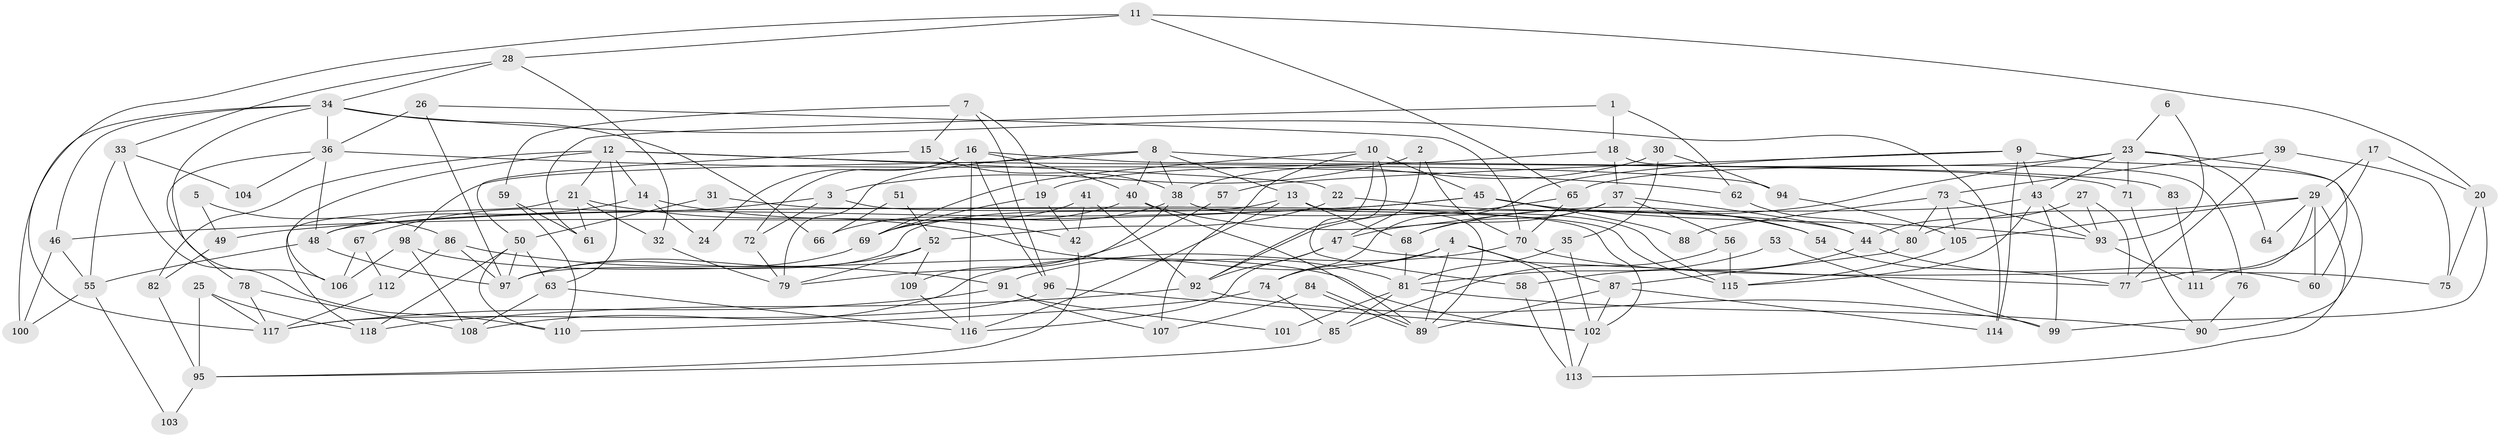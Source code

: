 // coarse degree distribution, {2: 0.2, 4: 0.08571428571428572, 3: 0.17142857142857143, 7: 0.14285714285714285, 6: 0.02857142857142857, 5: 0.17142857142857143, 8: 0.08571428571428572, 12: 0.05714285714285714, 15: 0.02857142857142857, 10: 0.02857142857142857}
// Generated by graph-tools (version 1.1) at 2025/53/03/04/25 21:53:15]
// undirected, 118 vertices, 236 edges
graph export_dot {
graph [start="1"]
  node [color=gray90,style=filled];
  1;
  2;
  3;
  4;
  5;
  6;
  7;
  8;
  9;
  10;
  11;
  12;
  13;
  14;
  15;
  16;
  17;
  18;
  19;
  20;
  21;
  22;
  23;
  24;
  25;
  26;
  27;
  28;
  29;
  30;
  31;
  32;
  33;
  34;
  35;
  36;
  37;
  38;
  39;
  40;
  41;
  42;
  43;
  44;
  45;
  46;
  47;
  48;
  49;
  50;
  51;
  52;
  53;
  54;
  55;
  56;
  57;
  58;
  59;
  60;
  61;
  62;
  63;
  64;
  65;
  66;
  67;
  68;
  69;
  70;
  71;
  72;
  73;
  74;
  75;
  76;
  77;
  78;
  79;
  80;
  81;
  82;
  83;
  84;
  85;
  86;
  87;
  88;
  89;
  90;
  91;
  92;
  93;
  94;
  95;
  96;
  97;
  98;
  99;
  100;
  101;
  102;
  103;
  104;
  105;
  106;
  107;
  108;
  109;
  110;
  111;
  112;
  113;
  114;
  115;
  116;
  117;
  118;
  1 -- 62;
  1 -- 61;
  1 -- 18;
  2 -- 47;
  2 -- 70;
  2 -- 3;
  3 -- 115;
  3 -- 67;
  3 -- 72;
  4 -- 113;
  4 -- 89;
  4 -- 74;
  4 -- 87;
  4 -- 108;
  5 -- 49;
  5 -- 86;
  6 -- 93;
  6 -- 23;
  7 -- 19;
  7 -- 96;
  7 -- 15;
  7 -- 59;
  8 -- 13;
  8 -- 98;
  8 -- 38;
  8 -- 40;
  8 -- 79;
  8 -- 83;
  9 -- 74;
  9 -- 43;
  9 -- 57;
  9 -- 90;
  9 -- 114;
  10 -- 45;
  10 -- 92;
  10 -- 58;
  10 -- 69;
  10 -- 107;
  11 -- 65;
  11 -- 28;
  11 -- 20;
  11 -- 117;
  12 -- 106;
  12 -- 21;
  12 -- 14;
  12 -- 22;
  12 -- 63;
  12 -- 82;
  12 -- 94;
  13 -- 68;
  13 -- 89;
  13 -- 97;
  13 -- 116;
  14 -- 48;
  14 -- 24;
  14 -- 42;
  15 -- 38;
  15 -- 50;
  16 -- 116;
  16 -- 72;
  16 -- 24;
  16 -- 40;
  16 -- 71;
  16 -- 96;
  17 -- 20;
  17 -- 29;
  17 -- 77;
  18 -- 19;
  18 -- 37;
  18 -- 76;
  19 -- 69;
  19 -- 42;
  20 -- 99;
  20 -- 75;
  21 -- 118;
  21 -- 81;
  21 -- 32;
  21 -- 61;
  22 -- 52;
  22 -- 44;
  23 -- 68;
  23 -- 60;
  23 -- 43;
  23 -- 64;
  23 -- 65;
  23 -- 71;
  25 -- 118;
  25 -- 117;
  25 -- 95;
  26 -- 97;
  26 -- 70;
  26 -- 36;
  27 -- 44;
  27 -- 77;
  27 -- 93;
  28 -- 32;
  28 -- 34;
  28 -- 33;
  29 -- 113;
  29 -- 80;
  29 -- 60;
  29 -- 64;
  29 -- 105;
  29 -- 111;
  30 -- 38;
  30 -- 94;
  30 -- 35;
  31 -- 102;
  31 -- 50;
  32 -- 79;
  33 -- 110;
  33 -- 55;
  33 -- 104;
  34 -- 36;
  34 -- 114;
  34 -- 46;
  34 -- 66;
  34 -- 100;
  34 -- 106;
  35 -- 102;
  35 -- 81;
  36 -- 48;
  36 -- 62;
  36 -- 78;
  36 -- 104;
  37 -- 47;
  37 -- 44;
  37 -- 56;
  37 -- 68;
  38 -- 69;
  38 -- 109;
  38 -- 115;
  39 -- 77;
  39 -- 73;
  39 -- 75;
  40 -- 54;
  40 -- 66;
  40 -- 89;
  41 -- 42;
  41 -- 69;
  41 -- 92;
  42 -- 95;
  43 -- 48;
  43 -- 93;
  43 -- 99;
  43 -- 115;
  44 -- 58;
  44 -- 60;
  45 -- 46;
  45 -- 93;
  45 -- 49;
  45 -- 54;
  45 -- 88;
  46 -- 100;
  46 -- 55;
  47 -- 77;
  47 -- 116;
  47 -- 92;
  48 -- 55;
  48 -- 97;
  49 -- 82;
  50 -- 63;
  50 -- 97;
  50 -- 110;
  50 -- 118;
  51 -- 52;
  51 -- 66;
  52 -- 109;
  52 -- 97;
  52 -- 79;
  53 -- 99;
  53 -- 81;
  54 -- 77;
  55 -- 100;
  55 -- 103;
  56 -- 115;
  56 -- 85;
  57 -- 79;
  58 -- 113;
  59 -- 110;
  59 -- 61;
  62 -- 80;
  63 -- 108;
  63 -- 116;
  65 -- 92;
  65 -- 70;
  67 -- 106;
  67 -- 112;
  68 -- 81;
  69 -- 97;
  70 -- 75;
  70 -- 91;
  71 -- 90;
  72 -- 79;
  73 -- 105;
  73 -- 93;
  73 -- 80;
  73 -- 88;
  74 -- 85;
  74 -- 110;
  76 -- 90;
  78 -- 117;
  78 -- 108;
  80 -- 87;
  81 -- 90;
  81 -- 85;
  81 -- 101;
  82 -- 95;
  83 -- 111;
  84 -- 107;
  84 -- 89;
  84 -- 89;
  85 -- 95;
  86 -- 91;
  86 -- 97;
  86 -- 112;
  87 -- 89;
  87 -- 102;
  87 -- 114;
  91 -- 117;
  91 -- 101;
  91 -- 107;
  92 -- 99;
  92 -- 118;
  93 -- 111;
  94 -- 105;
  95 -- 103;
  96 -- 117;
  96 -- 102;
  98 -- 108;
  98 -- 102;
  98 -- 106;
  102 -- 113;
  105 -- 115;
  109 -- 116;
  112 -- 117;
}
